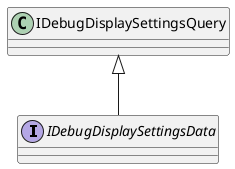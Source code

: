 @startuml
interface IDebugDisplaySettingsData {
}
IDebugDisplaySettingsQuery <|-- IDebugDisplaySettingsData
@enduml
